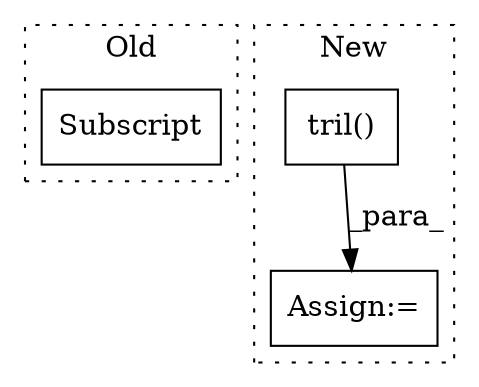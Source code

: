 digraph G {
subgraph cluster0 {
1 [label="Subscript" a="63" s="2214,0" l="24,0" shape="box"];
label = "Old";
style="dotted";
}
subgraph cluster1 {
2 [label="tril()" a="75" s="3300,3331" l="11,1" shape="box"];
3 [label="Assign:=" a="68" s="3297" l="3" shape="box"];
label = "New";
style="dotted";
}
2 -> 3 [label="_para_"];
}
